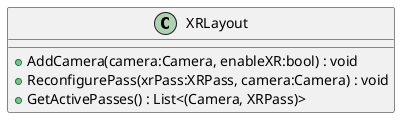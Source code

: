 @startuml
class XRLayout {
    + AddCamera(camera:Camera, enableXR:bool) : void
    + ReconfigurePass(xrPass:XRPass, camera:Camera) : void
    + GetActivePasses() : List<(Camera, XRPass)>
}
@enduml

